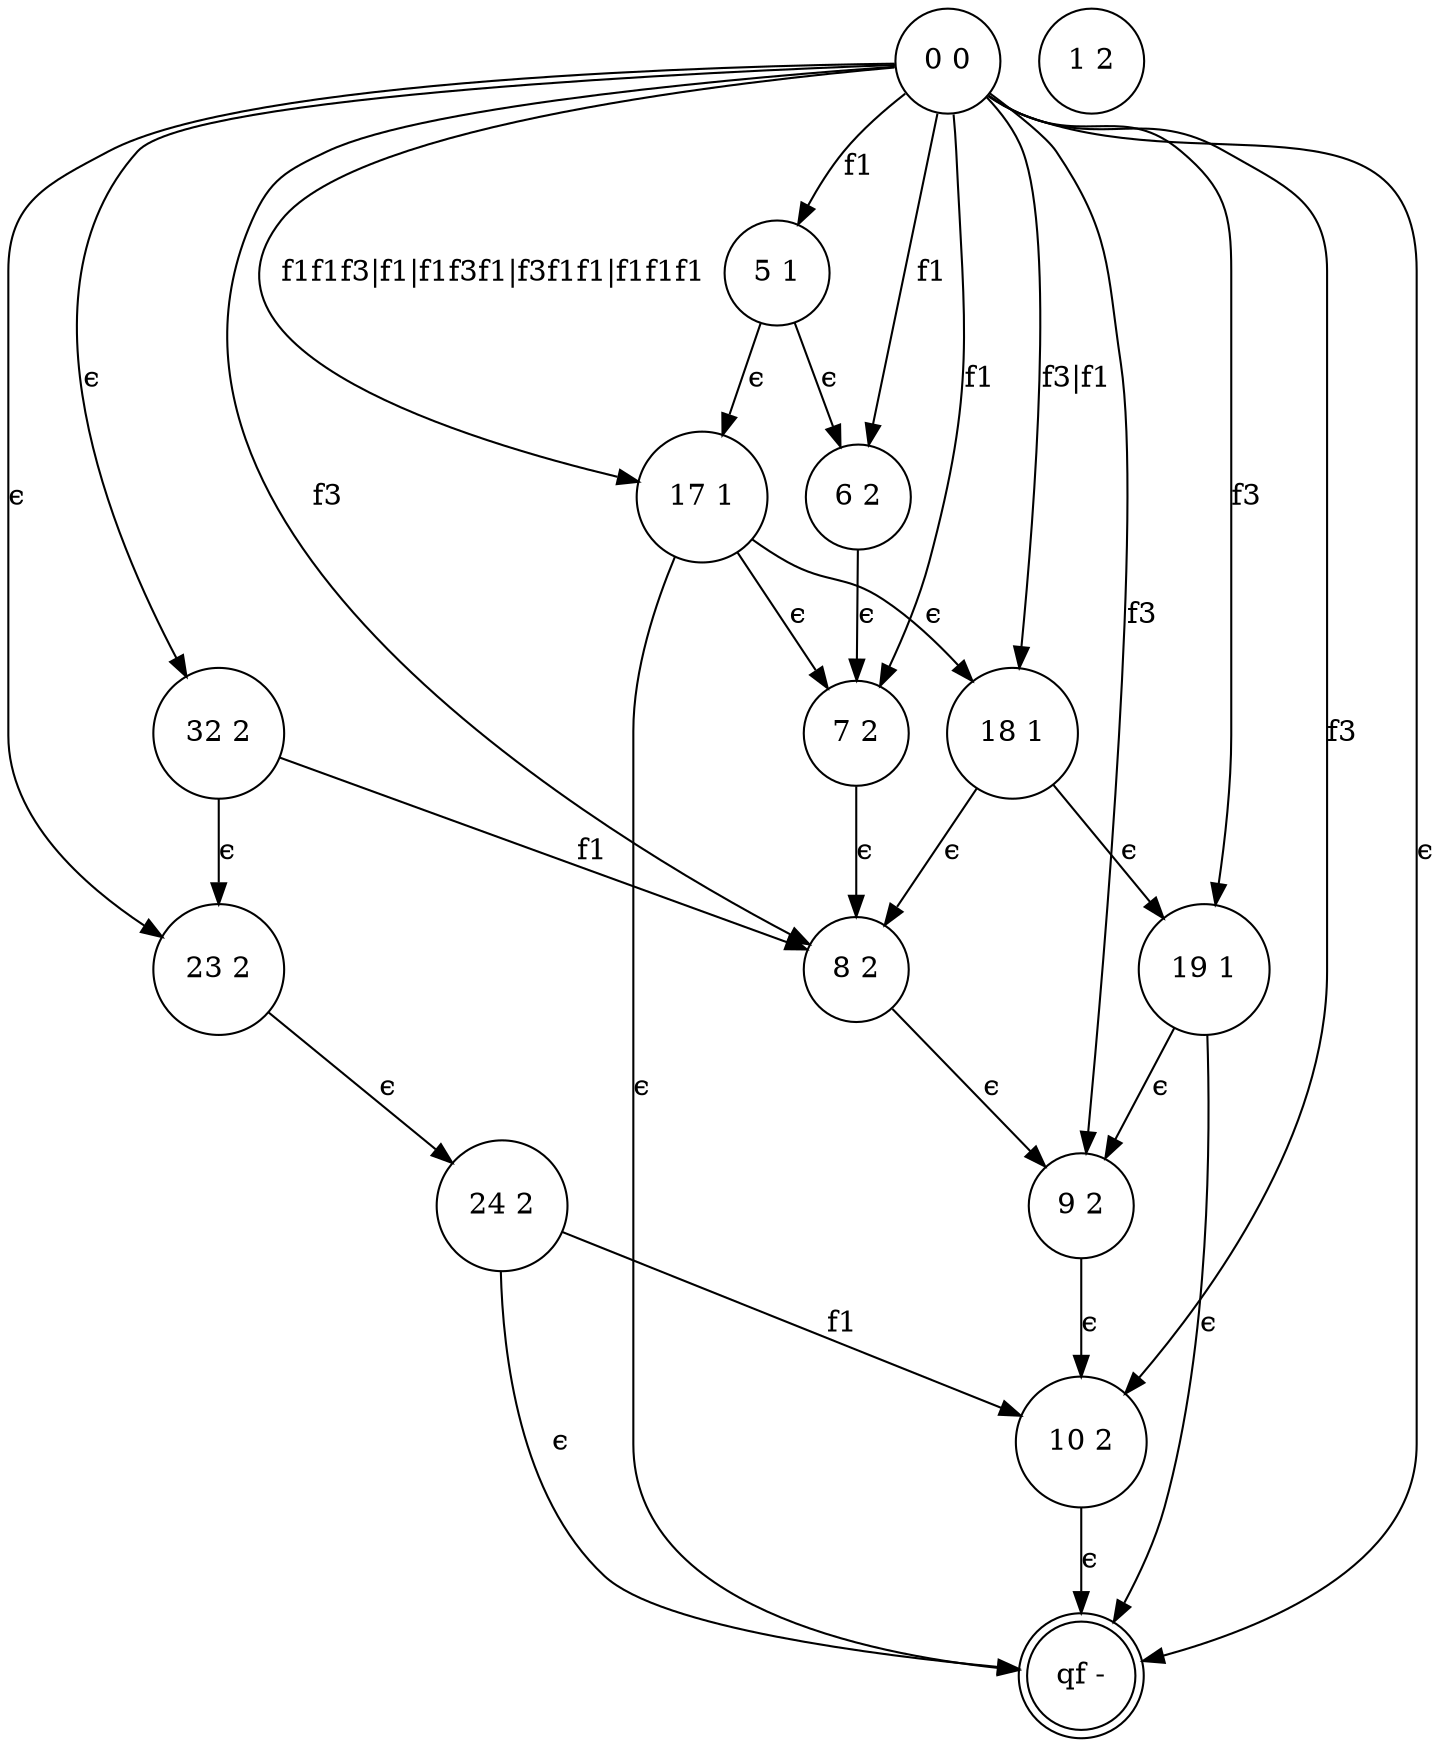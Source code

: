 digraph 31 {
	"23 2" [shape=circle]
	"24 2" [shape=circle]
	"10 2" [shape=circle]
	"6 2" [shape=circle]
	"7 2" [shape=circle]
	"8 2" [shape=circle]
	"9 2" [shape=circle]
	"32 2" [shape=circle]
	"5 1" [shape=circle]
	"6 2" [shape=circle]
	"17 1" [shape=circle]
	"7 2" [shape=circle]
	"18 1" [shape=circle]
	"19 1" [shape=circle]
	"9 2" [shape=circle]
	"8 2" [shape=circle]
	"32 2" [shape=circle]
	"qf -" [shape=doublecircle]
	"0 0" [shape=circle]
	"1 2" [shape=circle]
	"23 2" -> "24 2" [label="ϵ"]
	"24 2" -> "10 2" [label=f1]
	"6 2" -> "7 2" [label="ϵ"]
	"7 2" -> "8 2" [label="ϵ"]
	"8 2" -> "9 2" [label="ϵ"]
	"9 2" -> "10 2" [label="ϵ"]
	"32 2" -> "23 2" [label="ϵ"]
	"32 2" -> "8 2" [label=f1]
	"5 1" -> "6 2" [label="ϵ"]
	"5 1" -> "17 1" [label="ϵ"]
	"17 1" -> "7 2" [label="ϵ"]
	"17 1" -> "18 1" [label="ϵ"]
	"18 1" -> "19 1" [label="ϵ"]
	"19 1" -> "9 2" [label="ϵ"]
	"18 1" -> "8 2" [label="ϵ"]
	"24 2" -> "qf -" [label="ϵ"]
	"10 2" -> "qf -" [label="ϵ"]
	"17 1" -> "qf -" [label="ϵ"]
	"19 1" -> "qf -" [label="ϵ"]
	"0 0" -> "5 1" [label=f1]
	"0 0" -> "19 1" [label=f3]
	"0 0" -> "8 2" [label=f3]
	"0 0" -> "6 2" [label=f1]
	"0 0" -> "9 2" [label=f3]
	"0 0" -> "10 2" [label=f3]
	"0 0" -> "qf -" [label="ϵ"]
	"0 0" -> "32 2" [label="ϵ"]
	"0 0" -> "17 1" [label="f1f1f3|f1|f1f3f1|f3f1f1|f1f1f1"]
	"0 0" -> "18 1" [label="f3|f1"]
	"0 0" -> "7 2" [label=f1]
	"0 0" -> "23 2" [label="ϵ"]
}
